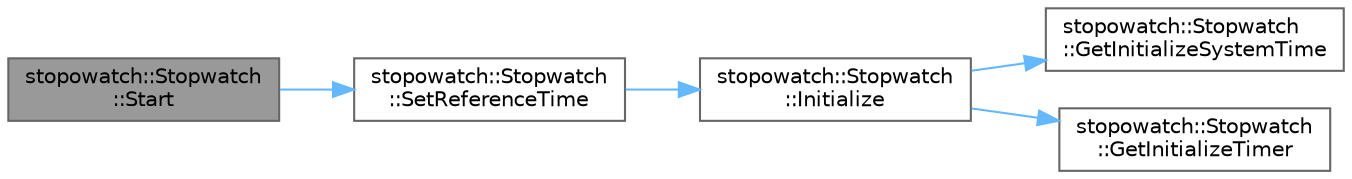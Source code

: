 digraph "stopowatch::Stopwatch::Start"
{
 // LATEX_PDF_SIZE
  bgcolor="transparent";
  edge [fontname=Helvetica,fontsize=10,labelfontname=Helvetica,labelfontsize=10];
  node [fontname=Helvetica,fontsize=10,shape=box,height=0.2,width=0.4];
  rankdir="LR";
  Node1 [id="Node000001",label="stopowatch::Stopwatch\l::Start",height=0.2,width=0.4,color="gray40", fillcolor="grey60", style="filled", fontcolor="black",tooltip="지정된 채널의 타이머를 시작하는 함수입니다."];
  Node1 -> Node2 [id="edge1_Node000001_Node000002",color="steelblue1",style="solid",tooltip=" "];
  Node2 [id="Node000002",label="stopowatch::Stopwatch\l::SetReferenceTime",height=0.2,width=0.4,color="grey40", fillcolor="white", style="filled",URL="$a00153.html#ab9109777a989e397989e57ed02f963aa",tooltip="참조 시간을 설정하는 함수입니다."];
  Node2 -> Node3 [id="edge2_Node000002_Node000003",color="steelblue1",style="solid",tooltip=" "];
  Node3 [id="Node000003",label="stopowatch::Stopwatch\l::Initialize",height=0.2,width=0.4,color="grey40", fillcolor="white", style="filled",URL="$a00153.html#a7a6a5fa3f41742bb98935745bec45665",tooltip="초기화 함수입니다."];
  Node3 -> Node4 [id="edge3_Node000003_Node000004",color="steelblue1",style="solid",tooltip=" "];
  Node4 [id="Node000004",label="stopowatch::Stopwatch\l::GetInitializeSystemTime",height=0.2,width=0.4,color="grey40", fillcolor="white", style="filled",URL="$a00153.html#af155ffd67bd7a0ac1694d33b4a97c88e",tooltip="초기 시스템 시간을 가져오는 함수입니다."];
  Node3 -> Node5 [id="edge4_Node000003_Node000005",color="steelblue1",style="solid",tooltip=" "];
  Node5 [id="Node000005",label="stopowatch::Stopwatch\l::GetInitializeTimer",height=0.2,width=0.4,color="grey40", fillcolor="white", style="filled",URL="$a00153.html#a1e83a2b729d9d09cee68f4343e7935d8",tooltip="초기 타이머를 설정하는 함수입니다."];
}
